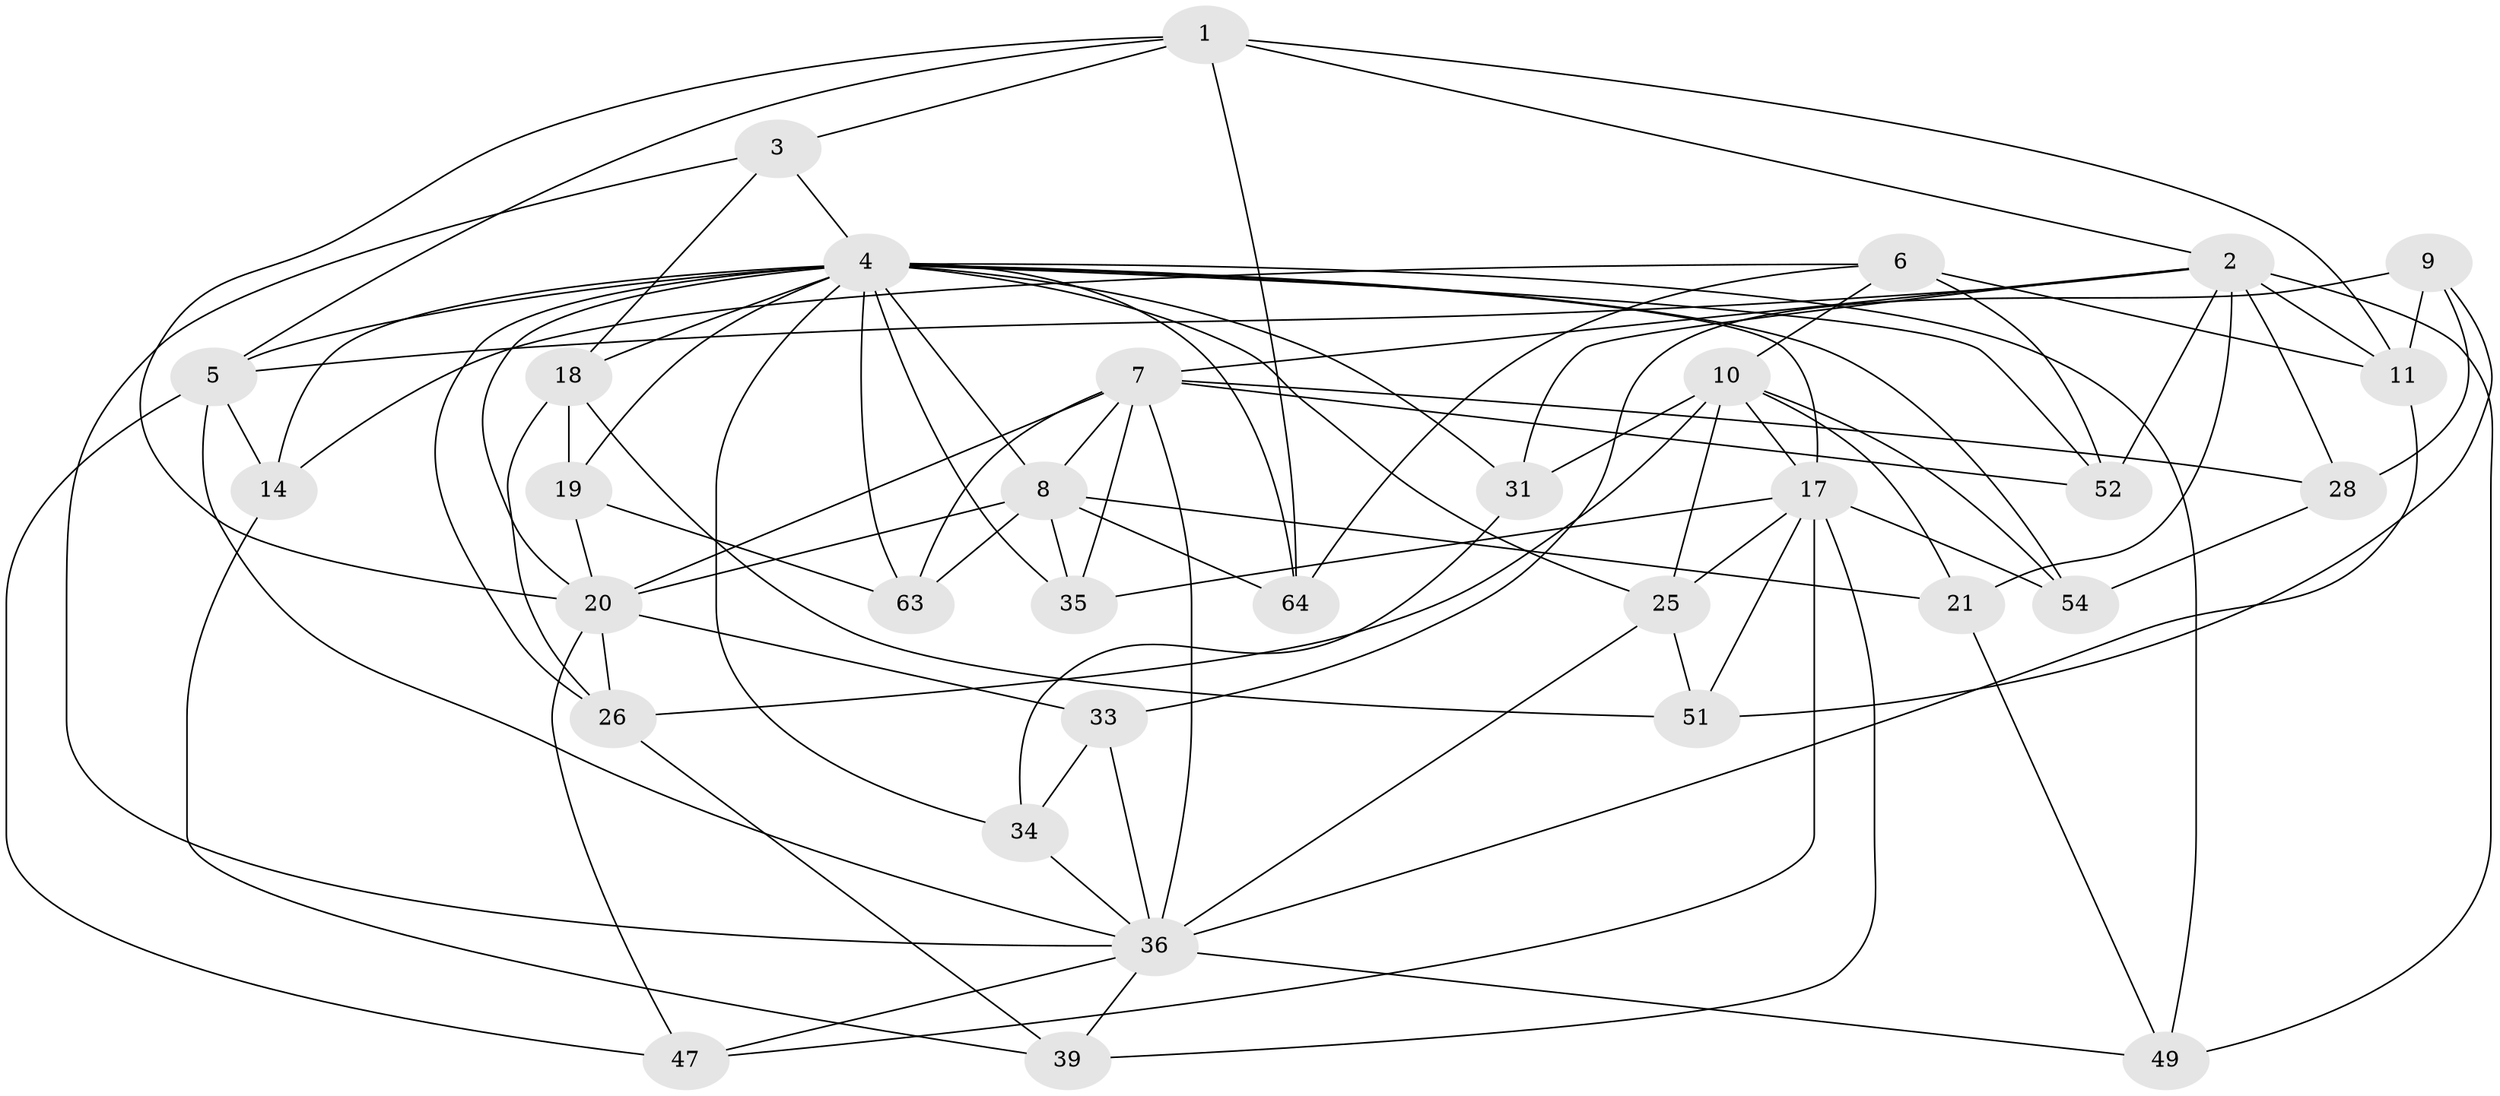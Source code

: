 // original degree distribution, {4: 1.0}
// Generated by graph-tools (version 1.1) at 2025/16/03/09/25 04:16:23]
// undirected, 33 vertices, 92 edges
graph export_dot {
graph [start="1"]
  node [color=gray90,style=filled];
  1 [super="+15"];
  2 [super="+61+44+12"];
  3;
  4 [super="+13+48+22"];
  5 [super="+40"];
  6 [super="+42"];
  7 [super="+37+65+16"];
  8 [super="+50+66"];
  9;
  10 [super="+41+62"];
  11 [super="+53"];
  14;
  17 [super="+27"];
  18 [super="+23"];
  19;
  20 [super="+24"];
  21;
  25 [super="+55"];
  26 [super="+30"];
  28 [super="+29"];
  31;
  33;
  34;
  35;
  36 [super="+67+56+43"];
  39;
  47;
  49;
  51;
  52;
  54;
  63;
  64;
  1 -- 11;
  1 -- 64;
  1 -- 3;
  1 -- 5;
  1 -- 20;
  1 -- 2;
  2 -- 21;
  2 -- 49;
  2 -- 31;
  2 -- 28 [weight=2];
  2 -- 11;
  2 -- 5;
  2 -- 7;
  2 -- 52;
  3 -- 18;
  3 -- 36;
  3 -- 4;
  4 -- 25;
  4 -- 14;
  4 -- 8;
  4 -- 52;
  4 -- 26;
  4 -- 64;
  4 -- 34;
  4 -- 35;
  4 -- 5;
  4 -- 49;
  4 -- 18;
  4 -- 19;
  4 -- 20;
  4 -- 54;
  4 -- 31;
  4 -- 63;
  4 -- 17;
  5 -- 14;
  5 -- 47;
  5 -- 36;
  6 -- 11 [weight=2];
  6 -- 10;
  6 -- 64;
  6 -- 52;
  6 -- 14;
  7 -- 20;
  7 -- 28 [weight=2];
  7 -- 8 [weight=2];
  7 -- 52;
  7 -- 35;
  7 -- 63;
  7 -- 36 [weight=3];
  8 -- 64;
  8 -- 21;
  8 -- 35;
  8 -- 63;
  8 -- 20;
  9 -- 33;
  9 -- 51;
  9 -- 11;
  9 -- 28;
  10 -- 25 [weight=2];
  10 -- 54;
  10 -- 31;
  10 -- 17;
  10 -- 26;
  10 -- 21;
  11 -- 36;
  14 -- 39;
  17 -- 51;
  17 -- 54;
  17 -- 35;
  17 -- 39;
  17 -- 25;
  17 -- 47;
  18 -- 51;
  18 -- 26 [weight=2];
  18 -- 19;
  19 -- 63;
  19 -- 20;
  20 -- 33;
  20 -- 47;
  20 -- 26;
  21 -- 49;
  25 -- 51;
  25 -- 36;
  26 -- 39;
  28 -- 54;
  31 -- 34;
  33 -- 36;
  33 -- 34;
  34 -- 36;
  36 -- 39;
  36 -- 47;
  36 -- 49;
}
